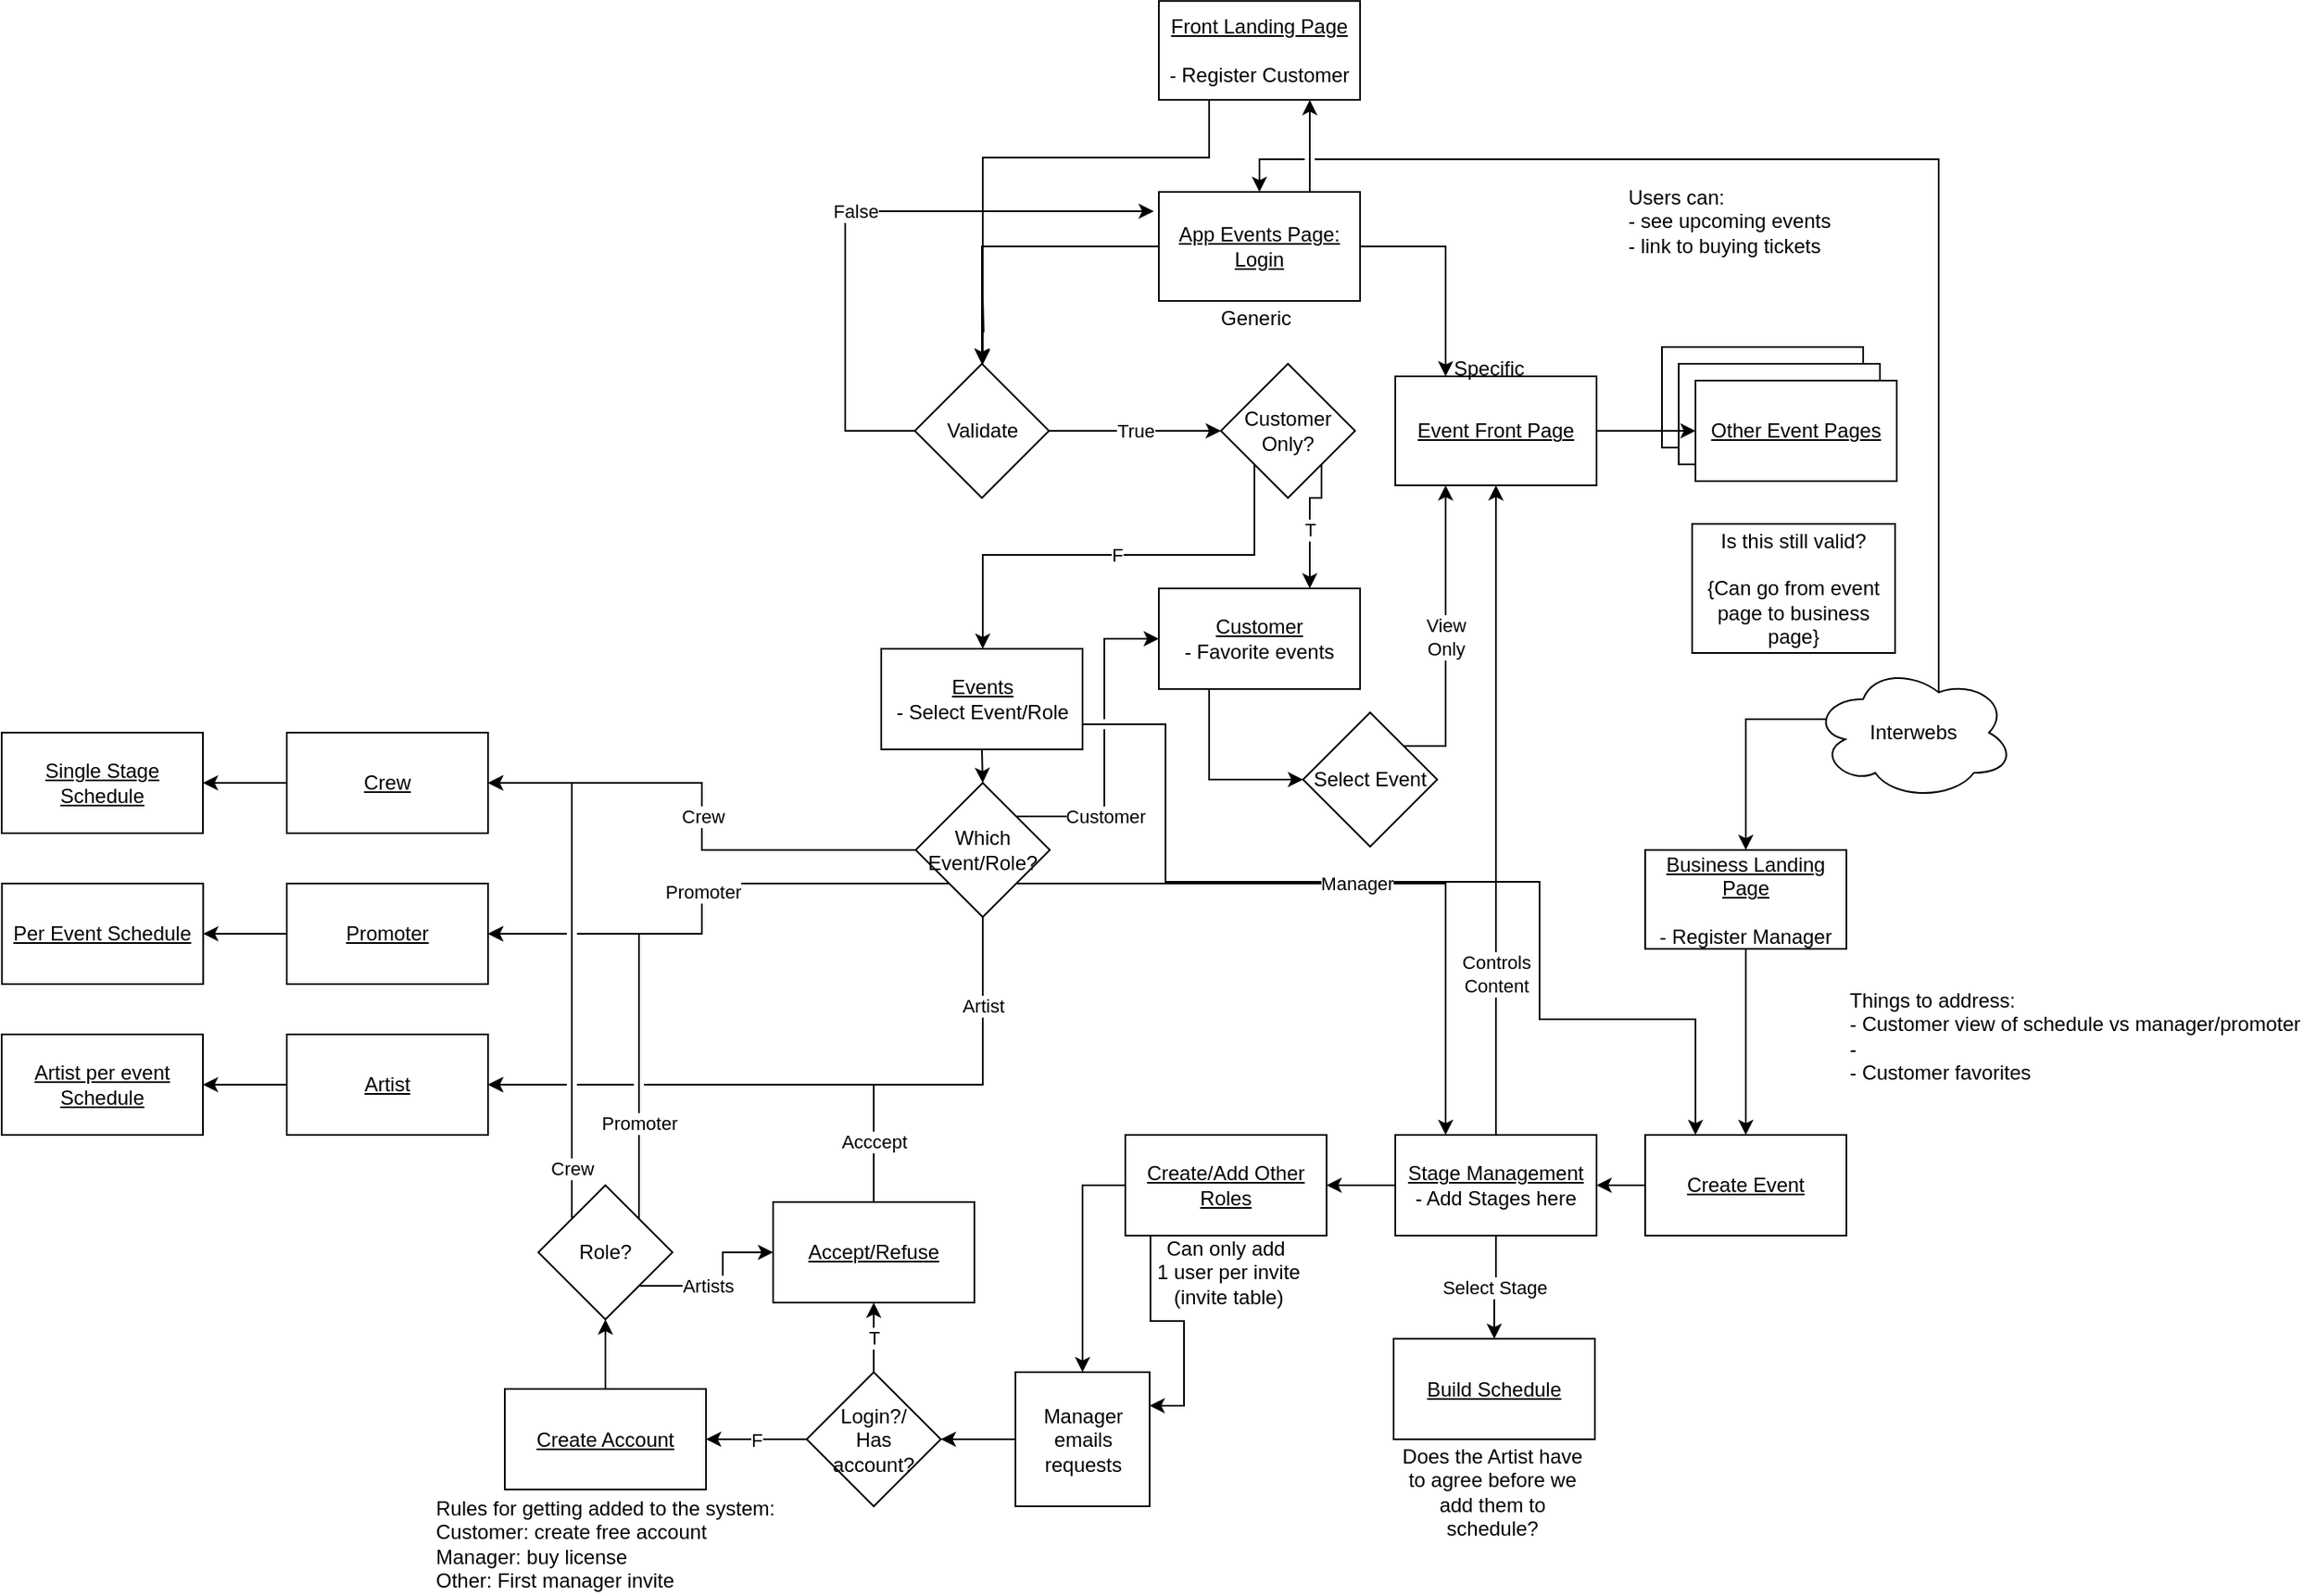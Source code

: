 <mxfile version="10.9.5" type="device"><diagram id="aFGmwaynXvU3wCjtnXHm" name="Page-1"><mxGraphModel dx="909" dy="1001" grid="0" gridSize="10" guides="1" tooltips="1" connect="1" arrows="1" fold="1" page="0" pageScale="1" pageWidth="850" pageHeight="1100" math="0" shadow="0"><root><mxCell id="0"/><mxCell id="1" parent="0"/><mxCell id="weUDeTV9uTJlkFWQsz4X-1" style="edgeStyle=orthogonalEdgeStyle;rounded=0;orthogonalLoop=1;jettySize=auto;html=1;exitX=0.5;exitY=1;exitDx=0;exitDy=0;entryX=0.5;entryY=0;entryDx=0;entryDy=0;" parent="1" target="weUDeTV9uTJlkFWQsz4X-5" edge="1"><mxGeometry relative="1" as="geometry"><mxPoint x="425" y="159.667" as="sourcePoint"/></mxGeometry></mxCell><mxCell id="mgkl0GxmgB5AJVPNe4k9-41" value="False" style="edgeStyle=orthogonalEdgeStyle;rounded=0;jumpStyle=arc;orthogonalLoop=1;jettySize=auto;html=1;exitX=0;exitY=0.5;exitDx=0;exitDy=0;" parent="1" source="weUDeTV9uTJlkFWQsz4X-5" edge="1"><mxGeometry relative="1" as="geometry"><Array as="points"><mxPoint x="343" y="240"/><mxPoint x="343" y="109"/></Array><mxPoint x="527" y="109" as="targetPoint"/></mxGeometry></mxCell><mxCell id="WzvoM2foGXE8X7y-gR-p-28" value="True" style="edgeStyle=orthogonalEdgeStyle;rounded=0;jumpStyle=gap;orthogonalLoop=1;jettySize=auto;html=1;exitX=1;exitY=0.5;exitDx=0;exitDy=0;entryX=0;entryY=0.5;entryDx=0;entryDy=0;" parent="1" source="weUDeTV9uTJlkFWQsz4X-5" target="WzvoM2foGXE8X7y-gR-p-27" edge="1"><mxGeometry relative="1" as="geometry"/></mxCell><mxCell id="weUDeTV9uTJlkFWQsz4X-5" value="Validate" style="rhombus;whiteSpace=wrap;html=1;" parent="1" vertex="1"><mxGeometry x="384.5" y="200" width="80" height="80" as="geometry"/></mxCell><mxCell id="weUDeTV9uTJlkFWQsz4X-6" style="edgeStyle=orthogonalEdgeStyle;rounded=0;orthogonalLoop=1;jettySize=auto;html=1;exitX=0;exitY=0.5;exitDx=0;exitDy=0;entryX=0.5;entryY=0;entryDx=0;entryDy=0;" parent="1" source="weUDeTV9uTJlkFWQsz4X-7" target="weUDeTV9uTJlkFWQsz4X-5" edge="1"><mxGeometry relative="1" as="geometry"><mxPoint x="485" y="129.667" as="targetPoint"/></mxGeometry></mxCell><mxCell id="OCtW_o4YZoMSgRhoB0Nu-7" style="edgeStyle=orthogonalEdgeStyle;rounded=0;orthogonalLoop=1;jettySize=auto;html=1;exitX=1;exitY=0.5;exitDx=0;exitDy=0;entryX=0.25;entryY=0;entryDx=0;entryDy=0;" parent="1" source="weUDeTV9uTJlkFWQsz4X-7" target="WzvoM2foGXE8X7y-gR-p-32" edge="1"><mxGeometry relative="1" as="geometry"/></mxCell><mxCell id="7UpNxduTsalOtGJFYRw--7" style="edgeStyle=orthogonalEdgeStyle;rounded=0;orthogonalLoop=1;jettySize=auto;html=1;exitX=0.75;exitY=0;exitDx=0;exitDy=0;entryX=0.75;entryY=1;entryDx=0;entryDy=0;" parent="1" source="weUDeTV9uTJlkFWQsz4X-7" target="7UpNxduTsalOtGJFYRw--6" edge="1"><mxGeometry relative="1" as="geometry"/></mxCell><mxCell id="weUDeTV9uTJlkFWQsz4X-7" value="App Events Page:&lt;br&gt;Login" style="rounded=0;whiteSpace=wrap;html=1;fontStyle=4" parent="1" vertex="1"><mxGeometry x="530" y="97.5" width="120" height="65" as="geometry"/></mxCell><mxCell id="mgkl0GxmgB5AJVPNe4k9-5" style="edgeStyle=orthogonalEdgeStyle;rounded=0;orthogonalLoop=1;jettySize=auto;html=1;exitX=0;exitY=0.5;exitDx=0;exitDy=0;entryX=1;entryY=0.5;entryDx=0;entryDy=0;fontStyle=4" parent="1" source="weUDeTV9uTJlkFWQsz4X-14" target="weUDeTV9uTJlkFWQsz4X-42" edge="1"><mxGeometry relative="1" as="geometry"/></mxCell><mxCell id="mgkl0GxmgB5AJVPNe4k9-6" style="edgeStyle=orthogonalEdgeStyle;rounded=0;orthogonalLoop=1;jettySize=auto;html=1;exitX=0;exitY=0.5;exitDx=0;exitDy=0;entryX=1;entryY=0.5;entryDx=0;entryDy=0;fontStyle=4" parent="1" source="weUDeTV9uTJlkFWQsz4X-16" target="weUDeTV9uTJlkFWQsz4X-41" edge="1"><mxGeometry relative="1" as="geometry"/></mxCell><mxCell id="mgkl0GxmgB5AJVPNe4k9-8" style="edgeStyle=orthogonalEdgeStyle;rounded=0;orthogonalLoop=1;jettySize=auto;html=1;exitX=0;exitY=0.5;exitDx=0;exitDy=0;entryX=1;entryY=0.5;entryDx=0;entryDy=0;fontStyle=4" parent="1" source="weUDeTV9uTJlkFWQsz4X-18" target="weUDeTV9uTJlkFWQsz4X-40" edge="1"><mxGeometry relative="1" as="geometry"/></mxCell><mxCell id="weUDeTV9uTJlkFWQsz4X-19" value="&lt;div&gt;Controls&lt;/div&gt;&lt;div&gt;Content&lt;/div&gt;" style="edgeStyle=orthogonalEdgeStyle;rounded=0;orthogonalLoop=1;jettySize=auto;html=1;exitX=0.5;exitY=0;exitDx=0;exitDy=0;entryX=0.5;entryY=1;entryDx=0;entryDy=0;" parent="1" source="weUDeTV9uTJlkFWQsz4X-33" target="WzvoM2foGXE8X7y-gR-p-32" edge="1"><mxGeometry x="-0.504" relative="1" as="geometry"><mxPoint x="761" y="343" as="targetPoint"/><mxPoint as="offset"/><mxPoint x="731" y="490" as="sourcePoint"/></mxGeometry></mxCell><mxCell id="7UpNxduTsalOtGJFYRw--4" style="edgeStyle=orthogonalEdgeStyle;rounded=0;orthogonalLoop=1;jettySize=auto;html=1;exitX=0.5;exitY=1;exitDx=0;exitDy=0;entryX=0.5;entryY=0;entryDx=0;entryDy=0;" parent="1" source="weUDeTV9uTJlkFWQsz4X-25" target="weUDeTV9uTJlkFWQsz4X-29" edge="1"><mxGeometry relative="1" as="geometry"/></mxCell><mxCell id="weUDeTV9uTJlkFWQsz4X-25" value="&lt;u&gt;Business Landing Page&lt;/u&gt;&lt;br&gt;&lt;br&gt;- Register Manager" style="rounded=0;whiteSpace=wrap;html=1;" parent="1" vertex="1"><mxGeometry x="820" y="490" width="120" height="59" as="geometry"/></mxCell><mxCell id="weUDeTV9uTJlkFWQsz4X-26" style="edgeStyle=orthogonalEdgeStyle;rounded=0;orthogonalLoop=1;jettySize=auto;html=1;exitX=0.07;exitY=0.4;exitDx=0;exitDy=0;exitPerimeter=0;entryX=0.5;entryY=0;entryDx=0;entryDy=0;" parent="1" source="weUDeTV9uTJlkFWQsz4X-27" target="weUDeTV9uTJlkFWQsz4X-25" edge="1"><mxGeometry relative="1" as="geometry"><Array as="points"><mxPoint x="880" y="412"/></Array></mxGeometry></mxCell><mxCell id="mgkl0GxmgB5AJVPNe4k9-50" style="edgeStyle=orthogonalEdgeStyle;rounded=0;jumpStyle=gap;orthogonalLoop=1;jettySize=auto;html=1;exitX=0.625;exitY=0.2;exitDx=0;exitDy=0;exitPerimeter=0;entryX=0.5;entryY=0;entryDx=0;entryDy=0;" parent="1" source="weUDeTV9uTJlkFWQsz4X-27" target="weUDeTV9uTJlkFWQsz4X-7" edge="1"><mxGeometry relative="1" as="geometry"><Array as="points"><mxPoint x="995" y="78"/><mxPoint x="590" y="78"/></Array></mxGeometry></mxCell><mxCell id="weUDeTV9uTJlkFWQsz4X-27" value="Interwebs" style="ellipse;shape=cloud;whiteSpace=wrap;html=1;" parent="1" vertex="1"><mxGeometry x="920" y="380" width="120" height="80" as="geometry"/></mxCell><mxCell id="weUDeTV9uTJlkFWQsz4X-28" value="&lt;div&gt;Is this still valid?&lt;/div&gt;&lt;div&gt;&lt;br&gt;&lt;/div&gt;&lt;div&gt;{Can go from event page to business page}&lt;/div&gt;" style="text;html=1;strokeColor=#000000;fillColor=none;align=center;verticalAlign=middle;whiteSpace=wrap;rounded=0;" parent="1" vertex="1"><mxGeometry x="848" y="295.5" width="121" height="77" as="geometry"/></mxCell><mxCell id="weUDeTV9uTJlkFWQsz4X-29" value="&lt;u&gt;Create Event&lt;/u&gt;" style="rounded=0;whiteSpace=wrap;html=1;" parent="1" vertex="1"><mxGeometry x="820" y="660" width="120" height="60" as="geometry"/></mxCell><mxCell id="weUDeTV9uTJlkFWQsz4X-30" style="edgeStyle=orthogonalEdgeStyle;rounded=0;orthogonalLoop=1;jettySize=auto;html=1;exitX=1;exitY=0.5;exitDx=0;exitDy=0;entryX=0;entryY=0.5;entryDx=0;entryDy=0;startArrow=classic;startFill=1;endArrow=none;endFill=0;" parent="1" source="weUDeTV9uTJlkFWQsz4X-33" target="weUDeTV9uTJlkFWQsz4X-29" edge="1"><mxGeometry relative="1" as="geometry"/></mxCell><mxCell id="weUDeTV9uTJlkFWQsz4X-31" value="Select Stage" style="edgeStyle=orthogonalEdgeStyle;rounded=0;orthogonalLoop=1;jettySize=auto;html=1;exitX=0.5;exitY=1;exitDx=0;exitDy=0;entryX=0.5;entryY=0;entryDx=0;entryDy=0;startArrow=none;startFill=0;" parent="1" source="weUDeTV9uTJlkFWQsz4X-33" target="weUDeTV9uTJlkFWQsz4X-38" edge="1"><mxGeometry relative="1" as="geometry"/></mxCell><mxCell id="weUDeTV9uTJlkFWQsz4X-32" style="edgeStyle=orthogonalEdgeStyle;rounded=0;orthogonalLoop=1;jettySize=auto;html=1;exitX=0;exitY=0.5;exitDx=0;exitDy=0;entryX=1;entryY=0.5;entryDx=0;entryDy=0;startArrow=none;startFill=0;" parent="1" source="weUDeTV9uTJlkFWQsz4X-33" target="weUDeTV9uTJlkFWQsz4X-35" edge="1"><mxGeometry relative="1" as="geometry"/></mxCell><mxCell id="weUDeTV9uTJlkFWQsz4X-33" value="&lt;u&gt;Stage Management&lt;br&gt;&lt;/u&gt;- Add Stages here" style="rounded=0;whiteSpace=wrap;html=1;" parent="1" vertex="1"><mxGeometry x="671" y="660" width="120" height="60" as="geometry"/></mxCell><mxCell id="weUDeTV9uTJlkFWQsz4X-34" value="" style="group" parent="1" vertex="1" connectable="0"><mxGeometry x="500" y="660" width="140" height="103" as="geometry"/></mxCell><mxCell id="weUDeTV9uTJlkFWQsz4X-35" value="&lt;u&gt;Create/Add Other Roles&lt;/u&gt;" style="rounded=0;whiteSpace=wrap;html=1;direction=east;" parent="weUDeTV9uTJlkFWQsz4X-34" vertex="1"><mxGeometry x="10" width="120" height="60" as="geometry"/></mxCell><mxCell id="weUDeTV9uTJlkFWQsz4X-36" value="Can only add&lt;br&gt;&amp;nbsp;1 user per invite&lt;br&gt;&amp;nbsp;(invite table)" style="text;html=1;strokeColor=none;fillColor=none;align=center;verticalAlign=middle;whiteSpace=wrap;rounded=0;" parent="weUDeTV9uTJlkFWQsz4X-34" vertex="1"><mxGeometry y="60" width="140" height="43" as="geometry"/></mxCell><mxCell id="weUDeTV9uTJlkFWQsz4X-37" value="" style="group;fontStyle=4" parent="1" vertex="1" connectable="0"><mxGeometry x="669" y="781.569" width="121" height="121.931" as="geometry"/></mxCell><mxCell id="weUDeTV9uTJlkFWQsz4X-38" value="&lt;u&gt;Build Schedule&lt;/u&gt;" style="rounded=0;whiteSpace=wrap;html=1;" parent="weUDeTV9uTJlkFWQsz4X-37" vertex="1"><mxGeometry x="1" width="120" height="60" as="geometry"/></mxCell><mxCell id="weUDeTV9uTJlkFWQsz4X-39" value="Does the Artist have to agree before we add them to schedule?" style="text;html=1;strokeColor=none;fillColor=none;align=center;verticalAlign=middle;whiteSpace=wrap;rounded=0;" parent="weUDeTV9uTJlkFWQsz4X-37" vertex="1"><mxGeometry y="59.931" width="120" height="62" as="geometry"/></mxCell><mxCell id="mgkl0GxmgB5AJVPNe4k9-2" style="edgeStyle=orthogonalEdgeStyle;rounded=0;orthogonalLoop=1;jettySize=auto;html=1;exitX=0;exitY=0.5;exitDx=0;exitDy=0;entryX=1;entryY=0.5;entryDx=0;entryDy=0;" parent="1" source="weUDeTV9uTJlkFWQsz4X-44" target="weUDeTV9uTJlkFWQsz4X-47" edge="1"><mxGeometry relative="1" as="geometry"/></mxCell><mxCell id="weUDeTV9uTJlkFWQsz4X-44" value="Manager emails requests" style="whiteSpace=wrap;html=1;aspect=fixed;" parent="1" vertex="1"><mxGeometry x="444.5" y="801.5" width="80" height="80" as="geometry"/></mxCell><mxCell id="weUDeTV9uTJlkFWQsz4X-45" style="edgeStyle=orthogonalEdgeStyle;rounded=0;orthogonalLoop=1;jettySize=auto;html=1;exitX=0;exitY=0.5;exitDx=0;exitDy=0;entryX=0.5;entryY=0;entryDx=0;entryDy=0;startArrow=none;startFill=0;endArrow=classic;endFill=1;" parent="1" source="weUDeTV9uTJlkFWQsz4X-35" target="weUDeTV9uTJlkFWQsz4X-44" edge="1"><mxGeometry relative="1" as="geometry"/></mxCell><mxCell id="weUDeTV9uTJlkFWQsz4X-46" value="F" style="edgeStyle=orthogonalEdgeStyle;rounded=0;orthogonalLoop=1;jettySize=auto;html=1;exitX=0;exitY=0.5;exitDx=0;exitDy=0;entryX=1;entryY=0.5;entryDx=0;entryDy=0;startArrow=none;startFill=0;endArrow=classic;endFill=1;" parent="1" source="weUDeTV9uTJlkFWQsz4X-47" target="weUDeTV9uTJlkFWQsz4X-48" edge="1"><mxGeometry relative="1" as="geometry"/></mxCell><mxCell id="mgkl0GxmgB5AJVPNe4k9-3" value="T" style="edgeStyle=orthogonalEdgeStyle;rounded=0;orthogonalLoop=1;jettySize=auto;html=1;exitX=0.5;exitY=0;exitDx=0;exitDy=0;entryX=0.5;entryY=1;entryDx=0;entryDy=0;" parent="1" source="weUDeTV9uTJlkFWQsz4X-47" target="weUDeTV9uTJlkFWQsz4X-49" edge="1"><mxGeometry relative="1" as="geometry"/></mxCell><mxCell id="weUDeTV9uTJlkFWQsz4X-47" value="Login?/&lt;br&gt;Has&lt;br&gt;account?" style="rhombus;whiteSpace=wrap;html=1;" parent="1" vertex="1"><mxGeometry x="320" y="801.5" width="80" height="80" as="geometry"/></mxCell><mxCell id="mgkl0GxmgB5AJVPNe4k9-4" value="Artists" style="edgeStyle=orthogonalEdgeStyle;rounded=0;orthogonalLoop=1;jettySize=auto;html=1;exitX=1;exitY=1;exitDx=0;exitDy=0;entryX=0;entryY=0.5;entryDx=0;entryDy=0;" parent="1" source="WzvoM2foGXE8X7y-gR-p-23" target="weUDeTV9uTJlkFWQsz4X-49" edge="1"><mxGeometry x="-0.18" relative="1" as="geometry"><mxPoint as="offset"/></mxGeometry></mxCell><mxCell id="mgkl0GxmgB5AJVPNe4k9-46" value="Crew" style="edgeStyle=orthogonalEdgeStyle;rounded=0;jumpStyle=gap;orthogonalLoop=1;jettySize=auto;html=1;exitX=0;exitY=0;exitDx=0;exitDy=0;entryX=1;entryY=0.5;entryDx=0;entryDy=0;" parent="1" source="WzvoM2foGXE8X7y-gR-p-23" target="weUDeTV9uTJlkFWQsz4X-14" edge="1"><mxGeometry x="-0.806" relative="1" as="geometry"><Array as="points"><mxPoint x="180" y="450"/></Array><mxPoint as="offset"/></mxGeometry></mxCell><mxCell id="mgkl0GxmgB5AJVPNe4k9-47" value="Promoter" style="edgeStyle=orthogonalEdgeStyle;rounded=0;jumpStyle=gap;orthogonalLoop=1;jettySize=auto;html=1;exitX=1;exitY=0;exitDx=0;exitDy=0;entryX=1;entryY=0.5;entryDx=0;entryDy=0;" parent="1" source="WzvoM2foGXE8X7y-gR-p-23" target="weUDeTV9uTJlkFWQsz4X-16" edge="1"><mxGeometry x="-0.561" relative="1" as="geometry"><Array as="points"><mxPoint x="220" y="540"/></Array><mxPoint as="offset"/></mxGeometry></mxCell><mxCell id="WzvoM2foGXE8X7y-gR-p-24" style="edgeStyle=orthogonalEdgeStyle;rounded=0;jumpStyle=gap;orthogonalLoop=1;jettySize=auto;html=1;exitX=0.5;exitY=0;exitDx=0;exitDy=0;" parent="1" source="weUDeTV9uTJlkFWQsz4X-48" target="WzvoM2foGXE8X7y-gR-p-23" edge="1"><mxGeometry relative="1" as="geometry"/></mxCell><mxCell id="weUDeTV9uTJlkFWQsz4X-48" value="Create Account" style="rounded=0;whiteSpace=wrap;html=1;fontStyle=4" parent="1" vertex="1"><mxGeometry x="140" y="811.5" width="120" height="60" as="geometry"/></mxCell><mxCell id="mgkl0GxmgB5AJVPNe4k9-48" value="Acccept" style="edgeStyle=orthogonalEdgeStyle;rounded=0;jumpStyle=gap;orthogonalLoop=1;jettySize=auto;html=1;exitX=0.5;exitY=0;exitDx=0;exitDy=0;entryX=1;entryY=0.5;entryDx=0;entryDy=0;" parent="1" source="weUDeTV9uTJlkFWQsz4X-49" target="weUDeTV9uTJlkFWQsz4X-18" edge="1"><mxGeometry x="-0.76" relative="1" as="geometry"><mxPoint as="offset"/></mxGeometry></mxCell><mxCell id="weUDeTV9uTJlkFWQsz4X-49" value="Accept/Refuse" style="rounded=0;whiteSpace=wrap;html=1;fontStyle=4" parent="1" vertex="1"><mxGeometry x="300" y="700" width="120" height="60" as="geometry"/></mxCell><mxCell id="mgkl0GxmgB5AJVPNe4k9-10" value="" style="group" parent="1" vertex="1" connectable="0"><mxGeometry x="-160" y="420" width="120.167" height="240" as="geometry"/></mxCell><mxCell id="weUDeTV9uTJlkFWQsz4X-40" value="Artist per event Schedule" style="rounded=0;whiteSpace=wrap;html=1;fontStyle=4" parent="mgkl0GxmgB5AJVPNe4k9-10" vertex="1"><mxGeometry y="180" width="120" height="60" as="geometry"/></mxCell><mxCell id="weUDeTV9uTJlkFWQsz4X-41" value="Per Event Schedule" style="rounded=0;whiteSpace=wrap;html=1;fontStyle=4" parent="mgkl0GxmgB5AJVPNe4k9-10" vertex="1"><mxGeometry x="0.167" y="90" width="120" height="60" as="geometry"/></mxCell><mxCell id="weUDeTV9uTJlkFWQsz4X-42" value="Single Stage Schedule" style="rounded=0;whiteSpace=wrap;html=1;fontStyle=4" parent="mgkl0GxmgB5AJVPNe4k9-10" vertex="1"><mxGeometry width="120" height="60" as="geometry"/></mxCell><mxCell id="mgkl0GxmgB5AJVPNe4k9-11" value="" style="group" parent="1" vertex="1" connectable="0"><mxGeometry x="10" y="420" width="120" height="240" as="geometry"/></mxCell><mxCell id="weUDeTV9uTJlkFWQsz4X-14" value="Crew" style="rounded=0;whiteSpace=wrap;html=1;fontStyle=4" parent="mgkl0GxmgB5AJVPNe4k9-11" vertex="1"><mxGeometry width="120" height="60" as="geometry"/></mxCell><mxCell id="weUDeTV9uTJlkFWQsz4X-16" value="Promoter" style="rounded=0;whiteSpace=wrap;html=1;fontStyle=4" parent="mgkl0GxmgB5AJVPNe4k9-11" vertex="1"><mxGeometry y="90" width="120" height="60" as="geometry"/></mxCell><mxCell id="weUDeTV9uTJlkFWQsz4X-18" value="Artist&lt;br&gt;" style="rounded=0;whiteSpace=wrap;html=1;fontStyle=4" parent="mgkl0GxmgB5AJVPNe4k9-11" vertex="1"><mxGeometry y="180" width="120" height="60" as="geometry"/></mxCell><mxCell id="WzvoM2foGXE8X7y-gR-p-9" style="edgeStyle=orthogonalEdgeStyle;rounded=0;orthogonalLoop=1;jettySize=auto;html=1;exitX=0.5;exitY=1;exitDx=0;exitDy=0;entryX=0.5;entryY=0;entryDx=0;entryDy=0;" parent="1" source="WzvoM2foGXE8X7y-gR-p-1" target="WzvoM2foGXE8X7y-gR-p-8" edge="1"><mxGeometry relative="1" as="geometry"/></mxCell><mxCell id="7UpNxduTsalOtGJFYRw--5" value="" style="edgeStyle=orthogonalEdgeStyle;rounded=0;orthogonalLoop=1;jettySize=auto;html=1;exitX=1;exitY=0.75;exitDx=0;exitDy=0;entryX=0.25;entryY=0;entryDx=0;entryDy=0;" parent="1" source="WzvoM2foGXE8X7y-gR-p-1" target="weUDeTV9uTJlkFWQsz4X-29" edge="1"><mxGeometry relative="1" as="geometry"><Array as="points"><mxPoint x="534" y="415"/><mxPoint x="534" y="509"/><mxPoint x="757" y="509"/><mxPoint x="757" y="591"/><mxPoint x="850" y="591"/></Array></mxGeometry></mxCell><mxCell id="WzvoM2foGXE8X7y-gR-p-1" value="&lt;u&gt;Events&lt;/u&gt;&lt;br&gt;- Select Event/Role" style="rounded=0;whiteSpace=wrap;html=1;" parent="1" vertex="1"><mxGeometry x="364.5" y="370" width="120" height="60" as="geometry"/></mxCell><mxCell id="WzvoM2foGXE8X7y-gR-p-11" value="Crew" style="edgeStyle=orthogonalEdgeStyle;rounded=0;orthogonalLoop=1;jettySize=auto;html=1;exitX=0;exitY=0.5;exitDx=0;exitDy=0;entryX=1;entryY=0.5;entryDx=0;entryDy=0;jumpStyle=gap;" parent="1" source="WzvoM2foGXE8X7y-gR-p-8" target="weUDeTV9uTJlkFWQsz4X-14" edge="1"><mxGeometry relative="1" as="geometry"/></mxCell><mxCell id="WzvoM2foGXE8X7y-gR-p-13" value="Promoter" style="edgeStyle=orthogonalEdgeStyle;rounded=0;orthogonalLoop=1;jettySize=auto;html=1;exitX=0;exitY=1;exitDx=0;exitDy=0;entryX=1;entryY=0.5;entryDx=0;entryDy=0;jumpStyle=gap;" parent="1" source="WzvoM2foGXE8X7y-gR-p-8" target="weUDeTV9uTJlkFWQsz4X-16" edge="1"><mxGeometry relative="1" as="geometry"/></mxCell><mxCell id="WzvoM2foGXE8X7y-gR-p-14" value="Artist" style="edgeStyle=orthogonalEdgeStyle;rounded=0;orthogonalLoop=1;jettySize=auto;html=1;exitX=0.5;exitY=1;exitDx=0;exitDy=0;entryX=1;entryY=0.5;entryDx=0;entryDy=0;jumpStyle=gap;" parent="1" source="WzvoM2foGXE8X7y-gR-p-8" target="weUDeTV9uTJlkFWQsz4X-18" edge="1"><mxGeometry x="-0.732" relative="1" as="geometry"><mxPoint as="offset"/></mxGeometry></mxCell><mxCell id="WzvoM2foGXE8X7y-gR-p-19" value="Customer" style="edgeStyle=orthogonalEdgeStyle;rounded=0;jumpStyle=gap;orthogonalLoop=1;jettySize=auto;html=1;exitX=1;exitY=0;exitDx=0;exitDy=0;entryX=0;entryY=0.5;entryDx=0;entryDy=0;" parent="1" source="WzvoM2foGXE8X7y-gR-p-8" target="WzvoM2foGXE8X7y-gR-p-18" edge="1"><mxGeometry x="-0.445" relative="1" as="geometry"><mxPoint as="offset"/></mxGeometry></mxCell><mxCell id="7UpNxduTsalOtGJFYRw--3" value="Manager" style="edgeStyle=orthogonalEdgeStyle;rounded=0;orthogonalLoop=1;jettySize=auto;html=1;exitX=1;exitY=1;exitDx=0;exitDy=0;entryX=0.25;entryY=0;entryDx=0;entryDy=0;" parent="1" source="WzvoM2foGXE8X7y-gR-p-8" target="weUDeTV9uTJlkFWQsz4X-33" edge="1"><mxGeometry relative="1" as="geometry"/></mxCell><mxCell id="WzvoM2foGXE8X7y-gR-p-8" value="Which Event/Role?" style="rhombus;whiteSpace=wrap;html=1;" parent="1" vertex="1"><mxGeometry x="385" y="450" width="80" height="80" as="geometry"/></mxCell><mxCell id="WzvoM2foGXE8X7y-gR-p-16" value="Generic" style="text;html=1;resizable=0;points=[];autosize=1;align=left;verticalAlign=top;spacingTop=-4;" parent="1" vertex="1"><mxGeometry x="564.5" y="162.5" width="51" height="14" as="geometry"/></mxCell><mxCell id="WzvoM2foGXE8X7y-gR-p-35" style="edgeStyle=orthogonalEdgeStyle;rounded=0;jumpStyle=gap;orthogonalLoop=1;jettySize=auto;html=1;exitX=0.25;exitY=1;exitDx=0;exitDy=0;entryX=0;entryY=0.5;entryDx=0;entryDy=0;" parent="1" source="WzvoM2foGXE8X7y-gR-p-18" target="WzvoM2foGXE8X7y-gR-p-34" edge="1"><mxGeometry relative="1" as="geometry"/></mxCell><mxCell id="WzvoM2foGXE8X7y-gR-p-18" value="&lt;u&gt;Customer&lt;br&gt;&lt;/u&gt;- Favorite events" style="rounded=0;whiteSpace=wrap;html=1;" parent="1" vertex="1"><mxGeometry x="530" y="334" width="120" height="60" as="geometry"/></mxCell><mxCell id="WzvoM2foGXE8X7y-gR-p-23" value="Role?" style="rhombus;whiteSpace=wrap;html=1;" parent="1" vertex="1"><mxGeometry x="160" y="690" width="80" height="80" as="geometry"/></mxCell><mxCell id="WzvoM2foGXE8X7y-gR-p-25" value="&lt;div&gt;Rules for getting added to the system:&lt;/div&gt;&lt;div&gt;Customer: create free account&lt;/div&gt;&lt;div&gt;Manager: buy license&lt;/div&gt;&lt;div&gt;Other: First manager invite&lt;br&gt;&lt;/div&gt;" style="text;html=1;resizable=0;points=[];autosize=1;align=left;verticalAlign=top;spacingTop=-4;" parent="1" vertex="1"><mxGeometry x="96.5" y="872.5" width="207" height="56" as="geometry"/></mxCell><mxCell id="WzvoM2foGXE8X7y-gR-p-29" value="T" style="edgeStyle=orthogonalEdgeStyle;rounded=0;jumpStyle=gap;orthogonalLoop=1;jettySize=auto;html=1;exitX=1;exitY=1;exitDx=0;exitDy=0;entryX=0.75;entryY=0;entryDx=0;entryDy=0;" parent="1" source="WzvoM2foGXE8X7y-gR-p-27" target="WzvoM2foGXE8X7y-gR-p-18" edge="1"><mxGeometry x="0.126" relative="1" as="geometry"><Array as="points"><mxPoint x="627" y="280"/><mxPoint x="620" y="280"/></Array><mxPoint as="offset"/></mxGeometry></mxCell><mxCell id="WzvoM2foGXE8X7y-gR-p-30" value="F" style="edgeStyle=orthogonalEdgeStyle;rounded=0;jumpStyle=gap;orthogonalLoop=1;jettySize=auto;html=1;exitX=0;exitY=1;exitDx=0;exitDy=0;" parent="1" source="WzvoM2foGXE8X7y-gR-p-27" target="WzvoM2foGXE8X7y-gR-p-1" edge="1"><mxGeometry relative="1" as="geometry"><Array as="points"><mxPoint x="587" y="314"/><mxPoint x="425" y="314"/></Array></mxGeometry></mxCell><mxCell id="WzvoM2foGXE8X7y-gR-p-27" value="Customer Only?" style="rhombus;whiteSpace=wrap;html=1;" parent="1" vertex="1"><mxGeometry x="567" y="200" width="80" height="80" as="geometry"/></mxCell><mxCell id="WzvoM2foGXE8X7y-gR-p-32" value="Event Front Page" style="rounded=0;whiteSpace=wrap;html=1;fontStyle=4" parent="1" vertex="1"><mxGeometry x="671" y="207.5" width="120" height="65" as="geometry"/></mxCell><mxCell id="WzvoM2foGXE8X7y-gR-p-36" value="&lt;div&gt;View&lt;/div&gt;&lt;div&gt;Only&lt;br&gt;&lt;/div&gt;" style="edgeStyle=orthogonalEdgeStyle;rounded=0;jumpStyle=gap;orthogonalLoop=1;jettySize=auto;html=1;exitX=1;exitY=0;exitDx=0;exitDy=0;entryX=0.25;entryY=1;entryDx=0;entryDy=0;" parent="1" source="WzvoM2foGXE8X7y-gR-p-34" target="WzvoM2foGXE8X7y-gR-p-32" edge="1"><mxGeometry relative="1" as="geometry"><Array as="points"><mxPoint x="701" y="428"/></Array></mxGeometry></mxCell><mxCell id="WzvoM2foGXE8X7y-gR-p-34" value="Select Event" style="rhombus;whiteSpace=wrap;html=1;" parent="1" vertex="1"><mxGeometry x="616" y="408" width="80" height="80" as="geometry"/></mxCell><mxCell id="WzvoM2foGXE8X7y-gR-p-37" value="Specific" style="text;html=1;resizable=0;points=[];autosize=1;align=left;verticalAlign=top;spacingTop=-4;" parent="1" vertex="1"><mxGeometry x="703.5" y="192.5" width="52" height="14" as="geometry"/></mxCell><mxCell id="OCtW_o4YZoMSgRhoB0Nu-5" value="" style="group;fontStyle=4" parent="1" vertex="1" connectable="0"><mxGeometry x="830" y="190" width="140" height="80" as="geometry"/></mxCell><mxCell id="OCtW_o4YZoMSgRhoB0Nu-4" value="Other Event Pages" style="rounded=0;whiteSpace=wrap;html=1;" parent="OCtW_o4YZoMSgRhoB0Nu-5" vertex="1"><mxGeometry width="120" height="60" as="geometry"/></mxCell><mxCell id="OCtW_o4YZoMSgRhoB0Nu-3" value="Other Event Pages" style="rounded=0;whiteSpace=wrap;html=1;" parent="OCtW_o4YZoMSgRhoB0Nu-5" vertex="1"><mxGeometry x="10" y="10" width="120" height="60" as="geometry"/></mxCell><mxCell id="OCtW_o4YZoMSgRhoB0Nu-1" value="&lt;u&gt;Other Event Pages&lt;/u&gt;" style="rounded=0;whiteSpace=wrap;html=1;" parent="OCtW_o4YZoMSgRhoB0Nu-5" vertex="1"><mxGeometry x="20" y="20" width="120" height="60" as="geometry"/></mxCell><mxCell id="OCtW_o4YZoMSgRhoB0Nu-2" style="edgeStyle=orthogonalEdgeStyle;rounded=0;orthogonalLoop=1;jettySize=auto;html=1;exitX=1;exitY=0.5;exitDx=0;exitDy=0;entryX=0;entryY=0.5;entryDx=0;entryDy=0;" parent="1" source="WzvoM2foGXE8X7y-gR-p-32" target="OCtW_o4YZoMSgRhoB0Nu-1" edge="1"><mxGeometry relative="1" as="geometry"/></mxCell><mxCell id="OCtW_o4YZoMSgRhoB0Nu-6" value="Users can: &lt;br&gt;- see upcoming events &lt;br&gt;- link to buying tickets" style="text;html=1;" parent="1" vertex="1"><mxGeometry x="808" y="86.5" width="144" height="60" as="geometry"/></mxCell><mxCell id="OCtW_o4YZoMSgRhoB0Nu-8" value="Things to address:&lt;br&gt;- Customer view of schedule vs manager/promoter&lt;br&gt;-&amp;nbsp;&lt;br&gt;- Customer favorites" style="text;html=1;resizable=0;points=[];autosize=1;align=left;verticalAlign=top;spacingTop=-4;" parent="1" vertex="1"><mxGeometry x="940" y="570" width="279" height="54" as="geometry"/></mxCell><mxCell id="7UpNxduTsalOtGJFYRw--8" style="edgeStyle=orthogonalEdgeStyle;rounded=0;orthogonalLoop=1;jettySize=auto;html=1;exitX=0.25;exitY=1;exitDx=0;exitDy=0;" parent="1" source="7UpNxduTsalOtGJFYRw--6" target="weUDeTV9uTJlkFWQsz4X-5" edge="1"><mxGeometry relative="1" as="geometry"><Array as="points"><mxPoint x="560" y="77"/><mxPoint x="425" y="77"/></Array></mxGeometry></mxCell><mxCell id="7UpNxduTsalOtGJFYRw--6" value="&lt;u&gt;Front Landing Page&lt;/u&gt;&lt;br&gt;&lt;br&gt;- Register Customer" style="rounded=0;whiteSpace=wrap;html=1;" parent="1" vertex="1"><mxGeometry x="530" y="-16.4" width="120" height="59" as="geometry"/></mxCell><mxCell id="7UpNxduTsalOtGJFYRw--10" style="edgeStyle=orthogonalEdgeStyle;rounded=0;orthogonalLoop=1;jettySize=auto;html=1;exitX=0.25;exitY=0;exitDx=0;exitDy=0;entryX=1;entryY=0.25;entryDx=0;entryDy=0;" parent="1" source="weUDeTV9uTJlkFWQsz4X-36" target="weUDeTV9uTJlkFWQsz4X-44" edge="1"><mxGeometry relative="1" as="geometry"><Array as="points"><mxPoint x="525" y="720"/><mxPoint x="525" y="771"/><mxPoint x="545" y="771"/><mxPoint x="545" y="822"/></Array></mxGeometry></mxCell></root></mxGraphModel></diagram></mxfile>